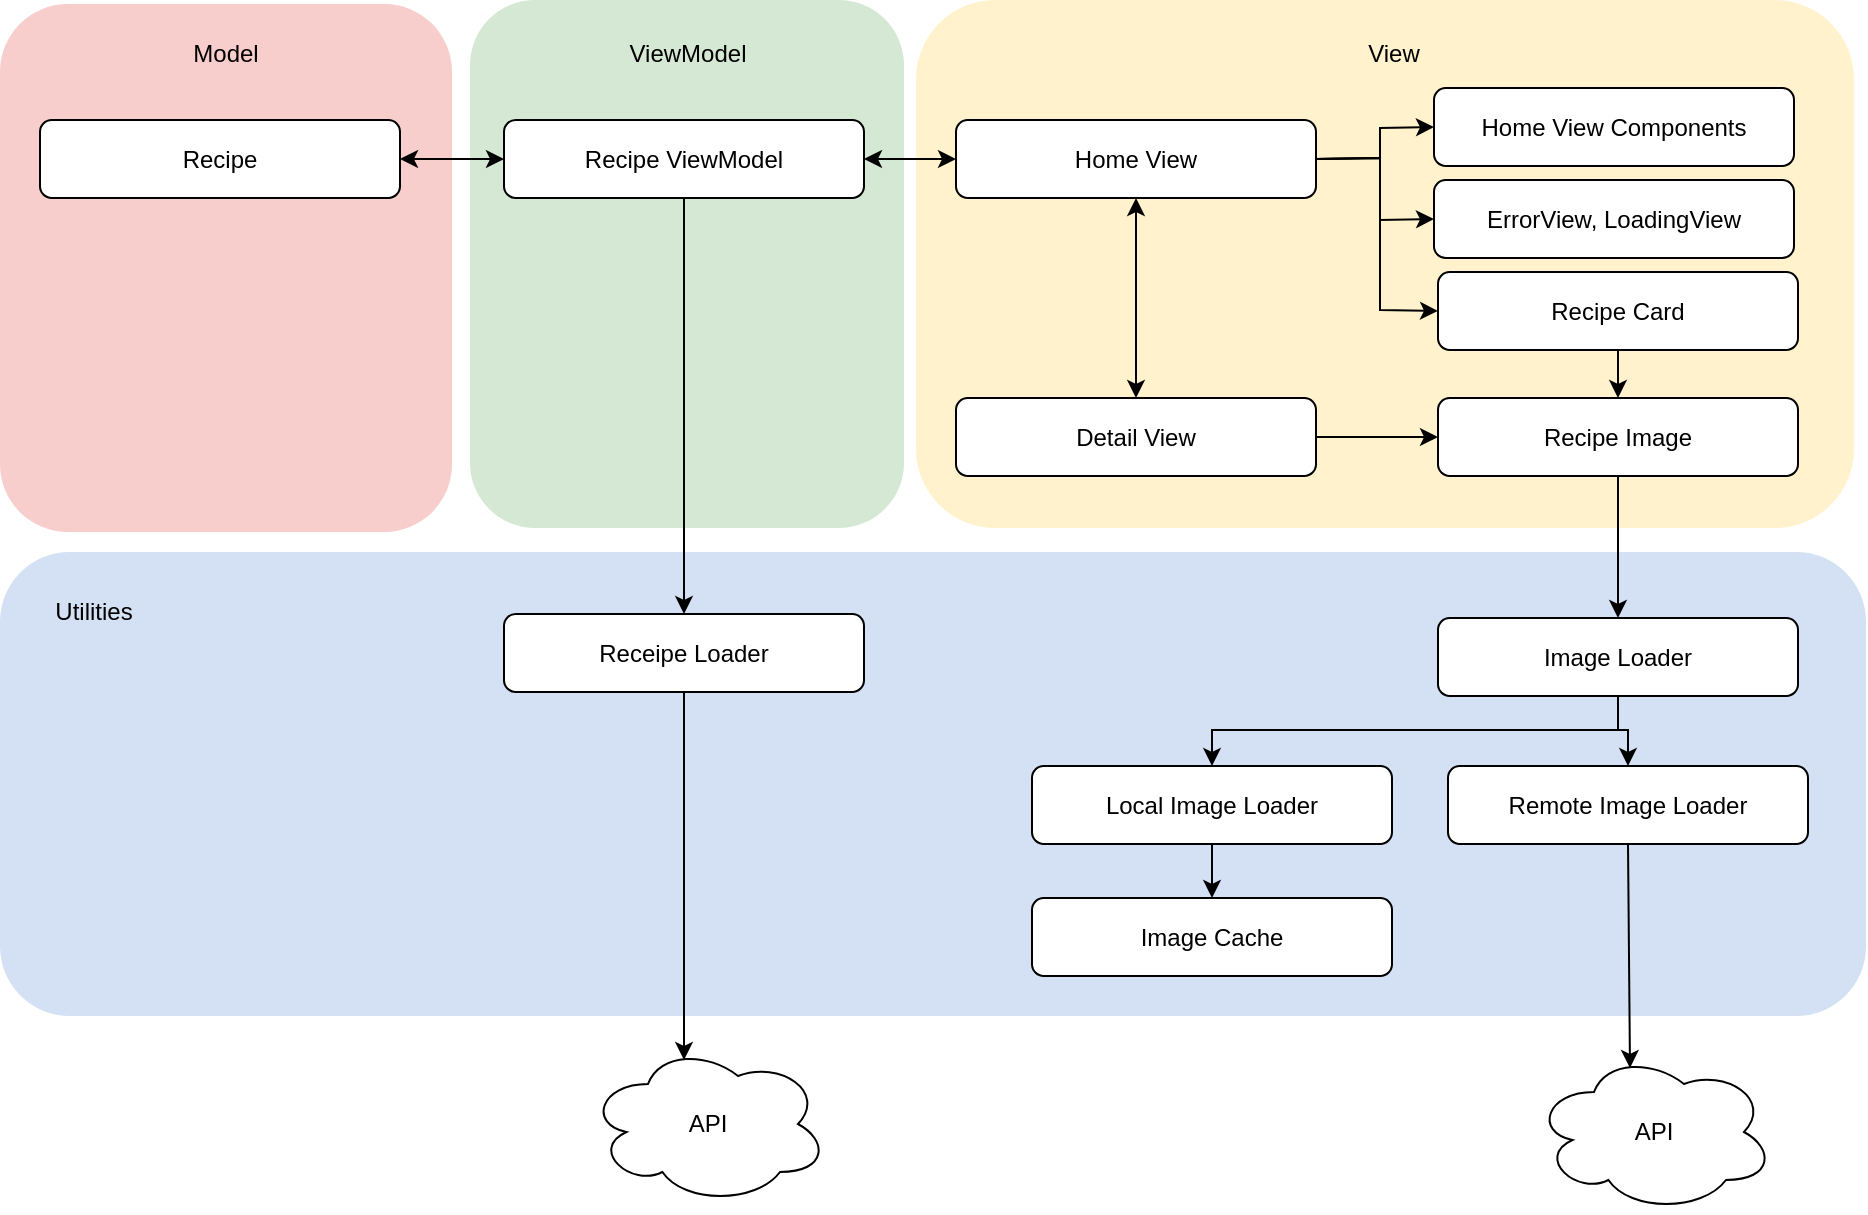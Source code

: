 <mxfile version="26.0.16">
  <diagram name="Page-1" id="qlsQubhWL_ruIpgdD1yN">
    <mxGraphModel dx="2230" dy="803" grid="0" gridSize="10" guides="1" tooltips="1" connect="1" arrows="1" fold="1" page="0" pageScale="1" pageWidth="850" pageHeight="1100" math="0" shadow="0">
      <root>
        <mxCell id="0" />
        <mxCell id="1" parent="0" />
        <mxCell id="dRxYakzXlS2F5mvMnA01-37" value="" style="rounded=1;whiteSpace=wrap;html=1;fillColor=#D4E1F5;strokeColor=none;" vertex="1" parent="1">
          <mxGeometry x="-751" y="337" width="933" height="232" as="geometry" />
        </mxCell>
        <mxCell id="dRxYakzXlS2F5mvMnA01-36" value="" style="rounded=1;whiteSpace=wrap;html=1;fillColor=#fff2cc;strokeColor=none;" vertex="1" parent="1">
          <mxGeometry x="-293" y="61" width="469" height="264" as="geometry" />
        </mxCell>
        <mxCell id="dRxYakzXlS2F5mvMnA01-35" value="" style="rounded=1;whiteSpace=wrap;html=1;fillColor=#d5e8d4;strokeColor=none;" vertex="1" parent="1">
          <mxGeometry x="-516" y="61" width="217" height="264" as="geometry" />
        </mxCell>
        <mxCell id="dRxYakzXlS2F5mvMnA01-34" value="" style="rounded=1;whiteSpace=wrap;html=1;fillColor=#f8cecc;strokeColor=none;" vertex="1" parent="1">
          <mxGeometry x="-751" y="63" width="226" height="264" as="geometry" />
        </mxCell>
        <mxCell id="dRxYakzXlS2F5mvMnA01-3" value="Recipe" style="rounded=1;whiteSpace=wrap;html=1;" vertex="1" parent="1">
          <mxGeometry x="-731" y="121" width="180" height="39" as="geometry" />
        </mxCell>
        <mxCell id="dRxYakzXlS2F5mvMnA01-4" value="Recipe ViewModel" style="rounded=1;whiteSpace=wrap;html=1;" vertex="1" parent="1">
          <mxGeometry x="-499" y="121" width="180" height="39" as="geometry" />
        </mxCell>
        <mxCell id="dRxYakzXlS2F5mvMnA01-5" value="Home View" style="rounded=1;whiteSpace=wrap;html=1;" vertex="1" parent="1">
          <mxGeometry x="-273" y="121" width="180" height="39" as="geometry" />
        </mxCell>
        <mxCell id="dRxYakzXlS2F5mvMnA01-6" value="Home View Components" style="rounded=1;whiteSpace=wrap;html=1;" vertex="1" parent="1">
          <mxGeometry x="-34" y="105" width="180" height="39" as="geometry" />
        </mxCell>
        <mxCell id="dRxYakzXlS2F5mvMnA01-7" value="Recipe Card" style="rounded=1;whiteSpace=wrap;html=1;" vertex="1" parent="1">
          <mxGeometry x="-32" y="197" width="180" height="39" as="geometry" />
        </mxCell>
        <mxCell id="dRxYakzXlS2F5mvMnA01-9" value="Image Loader" style="rounded=1;whiteSpace=wrap;html=1;" vertex="1" parent="1">
          <mxGeometry x="-32" y="370" width="180" height="39" as="geometry" />
        </mxCell>
        <mxCell id="dRxYakzXlS2F5mvMnA01-10" value="Remote Image Loader" style="rounded=1;whiteSpace=wrap;html=1;" vertex="1" parent="1">
          <mxGeometry x="-27" y="444" width="180" height="39" as="geometry" />
        </mxCell>
        <mxCell id="dRxYakzXlS2F5mvMnA01-11" value="Local Image Loader" style="rounded=1;whiteSpace=wrap;html=1;" vertex="1" parent="1">
          <mxGeometry x="-235" y="444" width="180" height="39" as="geometry" />
        </mxCell>
        <mxCell id="dRxYakzXlS2F5mvMnA01-12" value="Image Cache" style="rounded=1;whiteSpace=wrap;html=1;" vertex="1" parent="1">
          <mxGeometry x="-235" y="510" width="180" height="39" as="geometry" />
        </mxCell>
        <mxCell id="dRxYakzXlS2F5mvMnA01-13" value="Receipe Loader" style="rounded=1;whiteSpace=wrap;html=1;" vertex="1" parent="1">
          <mxGeometry x="-499" y="368" width="180" height="39" as="geometry" />
        </mxCell>
        <mxCell id="dRxYakzXlS2F5mvMnA01-14" value="Detail View" style="rounded=1;whiteSpace=wrap;html=1;" vertex="1" parent="1">
          <mxGeometry x="-273" y="260" width="180" height="39" as="geometry" />
        </mxCell>
        <mxCell id="dRxYakzXlS2F5mvMnA01-15" value="Recipe Image" style="rounded=1;whiteSpace=wrap;html=1;" vertex="1" parent="1">
          <mxGeometry x="-32" y="260" width="180" height="39" as="geometry" />
        </mxCell>
        <mxCell id="dRxYakzXlS2F5mvMnA01-16" value="" style="endArrow=classic;startArrow=classic;html=1;rounded=0;entryX=0;entryY=0.5;entryDx=0;entryDy=0;exitX=1;exitY=0.5;exitDx=0;exitDy=0;" edge="1" parent="1" source="dRxYakzXlS2F5mvMnA01-3" target="dRxYakzXlS2F5mvMnA01-4">
          <mxGeometry width="50" height="50" relative="1" as="geometry">
            <mxPoint x="-171" y="303" as="sourcePoint" />
            <mxPoint x="-121" y="253" as="targetPoint" />
          </mxGeometry>
        </mxCell>
        <mxCell id="dRxYakzXlS2F5mvMnA01-17" value="" style="endArrow=classic;startArrow=classic;html=1;rounded=0;entryX=0;entryY=0.5;entryDx=0;entryDy=0;exitX=1;exitY=0.5;exitDx=0;exitDy=0;" edge="1" parent="1" source="dRxYakzXlS2F5mvMnA01-4" target="dRxYakzXlS2F5mvMnA01-5">
          <mxGeometry width="50" height="50" relative="1" as="geometry">
            <mxPoint x="-541" y="151" as="sourcePoint" />
            <mxPoint x="-489" y="151" as="targetPoint" />
          </mxGeometry>
        </mxCell>
        <mxCell id="dRxYakzXlS2F5mvMnA01-19" value="" style="endArrow=classic;startArrow=classic;html=1;rounded=0;entryX=0.5;entryY=1;entryDx=0;entryDy=0;exitX=0.5;exitY=0;exitDx=0;exitDy=0;" edge="1" parent="1" source="dRxYakzXlS2F5mvMnA01-14" target="dRxYakzXlS2F5mvMnA01-5">
          <mxGeometry width="50" height="50" relative="1" as="geometry">
            <mxPoint x="-171" y="303" as="sourcePoint" />
            <mxPoint x="-121" y="253" as="targetPoint" />
          </mxGeometry>
        </mxCell>
        <mxCell id="dRxYakzXlS2F5mvMnA01-20" value="" style="endArrow=classic;html=1;rounded=0;exitX=1;exitY=0.5;exitDx=0;exitDy=0;entryX=0;entryY=0.5;entryDx=0;entryDy=0;" edge="1" parent="1" source="dRxYakzXlS2F5mvMnA01-14" target="dRxYakzXlS2F5mvMnA01-15">
          <mxGeometry width="50" height="50" relative="1" as="geometry">
            <mxPoint x="-27" y="305" as="sourcePoint" />
            <mxPoint x="23" y="255" as="targetPoint" />
          </mxGeometry>
        </mxCell>
        <mxCell id="dRxYakzXlS2F5mvMnA01-21" value="" style="endArrow=classic;html=1;rounded=0;exitX=0.5;exitY=1;exitDx=0;exitDy=0;entryX=0.5;entryY=0;entryDx=0;entryDy=0;" edge="1" parent="1" source="dRxYakzXlS2F5mvMnA01-7" target="dRxYakzXlS2F5mvMnA01-15">
          <mxGeometry width="50" height="50" relative="1" as="geometry">
            <mxPoint x="-27" y="305" as="sourcePoint" />
            <mxPoint x="23" y="255" as="targetPoint" />
          </mxGeometry>
        </mxCell>
        <mxCell id="dRxYakzXlS2F5mvMnA01-22" value="" style="endArrow=classic;html=1;rounded=0;exitX=0.5;exitY=1;exitDx=0;exitDy=0;entryX=0.5;entryY=0;entryDx=0;entryDy=0;" edge="1" parent="1" source="dRxYakzXlS2F5mvMnA01-15" target="dRxYakzXlS2F5mvMnA01-9">
          <mxGeometry width="50" height="50" relative="1" as="geometry">
            <mxPoint x="-27" y="305" as="sourcePoint" />
            <mxPoint x="23" y="255" as="targetPoint" />
          </mxGeometry>
        </mxCell>
        <mxCell id="dRxYakzXlS2F5mvMnA01-23" value="" style="endArrow=classic;html=1;rounded=0;exitX=0.5;exitY=1;exitDx=0;exitDy=0;entryX=0.5;entryY=0;entryDx=0;entryDy=0;" edge="1" parent="1" source="dRxYakzXlS2F5mvMnA01-9" target="dRxYakzXlS2F5mvMnA01-11">
          <mxGeometry width="50" height="50" relative="1" as="geometry">
            <mxPoint x="-27" y="305" as="sourcePoint" />
            <mxPoint x="23" y="255" as="targetPoint" />
            <Array as="points">
              <mxPoint x="58" y="426" />
              <mxPoint x="-145" y="426" />
            </Array>
          </mxGeometry>
        </mxCell>
        <mxCell id="dRxYakzXlS2F5mvMnA01-25" value="" style="endArrow=classic;html=1;rounded=0;exitX=0.5;exitY=1;exitDx=0;exitDy=0;entryX=0.5;entryY=0;entryDx=0;entryDy=0;" edge="1" parent="1" source="dRxYakzXlS2F5mvMnA01-9" target="dRxYakzXlS2F5mvMnA01-10">
          <mxGeometry width="50" height="50" relative="1" as="geometry">
            <mxPoint x="-22" y="413" as="sourcePoint" />
            <mxPoint x="28" y="363" as="targetPoint" />
            <Array as="points">
              <mxPoint x="58" y="426" />
              <mxPoint x="63" y="426" />
            </Array>
          </mxGeometry>
        </mxCell>
        <mxCell id="dRxYakzXlS2F5mvMnA01-26" value="" style="endArrow=classic;html=1;rounded=0;exitX=0.5;exitY=1;exitDx=0;exitDy=0;entryX=0.5;entryY=0;entryDx=0;entryDy=0;" edge="1" parent="1" source="dRxYakzXlS2F5mvMnA01-11" target="dRxYakzXlS2F5mvMnA01-12">
          <mxGeometry width="50" height="50" relative="1" as="geometry">
            <mxPoint x="-83" y="495" as="sourcePoint" />
            <mxPoint x="-33" y="445" as="targetPoint" />
          </mxGeometry>
        </mxCell>
        <mxCell id="dRxYakzXlS2F5mvMnA01-27" value="" style="endArrow=classic;html=1;rounded=0;exitX=0.5;exitY=1;exitDx=0;exitDy=0;entryX=0.4;entryY=0.1;entryDx=0;entryDy=0;entryPerimeter=0;" edge="1" parent="1" source="dRxYakzXlS2F5mvMnA01-10" target="dRxYakzXlS2F5mvMnA01-28">
          <mxGeometry width="50" height="50" relative="1" as="geometry">
            <mxPoint x="-185" y="474" as="sourcePoint" />
            <mxPoint x="63" y="570" as="targetPoint" />
          </mxGeometry>
        </mxCell>
        <mxCell id="dRxYakzXlS2F5mvMnA01-28" value="API" style="ellipse;shape=cloud;whiteSpace=wrap;html=1;" vertex="1" parent="1">
          <mxGeometry x="16" y="587" width="120" height="80" as="geometry" />
        </mxCell>
        <mxCell id="dRxYakzXlS2F5mvMnA01-29" value="API" style="ellipse;shape=cloud;whiteSpace=wrap;html=1;" vertex="1" parent="1">
          <mxGeometry x="-457" y="583" width="120" height="80" as="geometry" />
        </mxCell>
        <mxCell id="dRxYakzXlS2F5mvMnA01-30" value="" style="endArrow=classic;html=1;rounded=0;exitX=0.5;exitY=1;exitDx=0;exitDy=0;" edge="1" parent="1" source="dRxYakzXlS2F5mvMnA01-4" target="dRxYakzXlS2F5mvMnA01-13">
          <mxGeometry width="50" height="50" relative="1" as="geometry">
            <mxPoint x="-145" y="394" as="sourcePoint" />
            <mxPoint x="-95" y="344" as="targetPoint" />
          </mxGeometry>
        </mxCell>
        <mxCell id="dRxYakzXlS2F5mvMnA01-31" value="" style="endArrow=classic;html=1;rounded=0;exitX=0.5;exitY=1;exitDx=0;exitDy=0;entryX=0.4;entryY=0.1;entryDx=0;entryDy=0;entryPerimeter=0;" edge="1" parent="1" source="dRxYakzXlS2F5mvMnA01-13" target="dRxYakzXlS2F5mvMnA01-29">
          <mxGeometry width="50" height="50" relative="1" as="geometry">
            <mxPoint x="-145" y="394" as="sourcePoint" />
            <mxPoint x="-95" y="344" as="targetPoint" />
          </mxGeometry>
        </mxCell>
        <mxCell id="dRxYakzXlS2F5mvMnA01-32" value="" style="endArrow=classic;html=1;rounded=0;exitX=1;exitY=0.5;exitDx=0;exitDy=0;entryX=0;entryY=0.5;entryDx=0;entryDy=0;" edge="1" parent="1" source="dRxYakzXlS2F5mvMnA01-5" target="dRxYakzXlS2F5mvMnA01-6">
          <mxGeometry width="50" height="50" relative="1" as="geometry">
            <mxPoint x="-153" y="281" as="sourcePoint" />
            <mxPoint x="-103" y="231" as="targetPoint" />
            <Array as="points">
              <mxPoint x="-61" y="140" />
              <mxPoint x="-61" y="125" />
            </Array>
          </mxGeometry>
        </mxCell>
        <mxCell id="dRxYakzXlS2F5mvMnA01-33" value="" style="endArrow=classic;html=1;rounded=0;exitX=1;exitY=0.5;exitDx=0;exitDy=0;entryX=0;entryY=0.5;entryDx=0;entryDy=0;" edge="1" parent="1" source="dRxYakzXlS2F5mvMnA01-5" target="dRxYakzXlS2F5mvMnA01-7">
          <mxGeometry width="50" height="50" relative="1" as="geometry">
            <mxPoint x="-153" y="281" as="sourcePoint" />
            <mxPoint x="-103" y="231" as="targetPoint" />
            <Array as="points">
              <mxPoint x="-61" y="140" />
              <mxPoint x="-61" y="216" />
            </Array>
          </mxGeometry>
        </mxCell>
        <mxCell id="dRxYakzXlS2F5mvMnA01-38" value="Utilities" style="text;html=1;align=center;verticalAlign=middle;whiteSpace=wrap;rounded=0;" vertex="1" parent="1">
          <mxGeometry x="-734" y="352" width="60" height="30" as="geometry" />
        </mxCell>
        <mxCell id="dRxYakzXlS2F5mvMnA01-39" value="Model" style="text;html=1;align=center;verticalAlign=middle;whiteSpace=wrap;rounded=0;" vertex="1" parent="1">
          <mxGeometry x="-668" y="73" width="60" height="30" as="geometry" />
        </mxCell>
        <mxCell id="dRxYakzXlS2F5mvMnA01-40" value="ViewModel" style="text;html=1;align=center;verticalAlign=middle;whiteSpace=wrap;rounded=0;" vertex="1" parent="1">
          <mxGeometry x="-437.5" y="73" width="60" height="30" as="geometry" />
        </mxCell>
        <mxCell id="dRxYakzXlS2F5mvMnA01-41" value="View" style="text;html=1;align=center;verticalAlign=middle;whiteSpace=wrap;rounded=0;" vertex="1" parent="1">
          <mxGeometry x="-84.25" y="73" width="60" height="30" as="geometry" />
        </mxCell>
        <mxCell id="dRxYakzXlS2F5mvMnA01-42" value="ErrorView, LoadingView" style="rounded=1;whiteSpace=wrap;html=1;" vertex="1" parent="1">
          <mxGeometry x="-34" y="151" width="180" height="39" as="geometry" />
        </mxCell>
        <mxCell id="dRxYakzXlS2F5mvMnA01-45" value="" style="endArrow=classic;html=1;rounded=0;entryX=0;entryY=0.5;entryDx=0;entryDy=0;exitX=1;exitY=0.5;exitDx=0;exitDy=0;" edge="1" parent="1" source="dRxYakzXlS2F5mvMnA01-5" target="dRxYakzXlS2F5mvMnA01-42">
          <mxGeometry width="50" height="50" relative="1" as="geometry">
            <mxPoint x="-61" y="216" as="sourcePoint" />
            <mxPoint x="-11" y="166" as="targetPoint" />
            <Array as="points">
              <mxPoint x="-61" y="140" />
              <mxPoint x="-61" y="171" />
            </Array>
          </mxGeometry>
        </mxCell>
      </root>
    </mxGraphModel>
  </diagram>
</mxfile>
